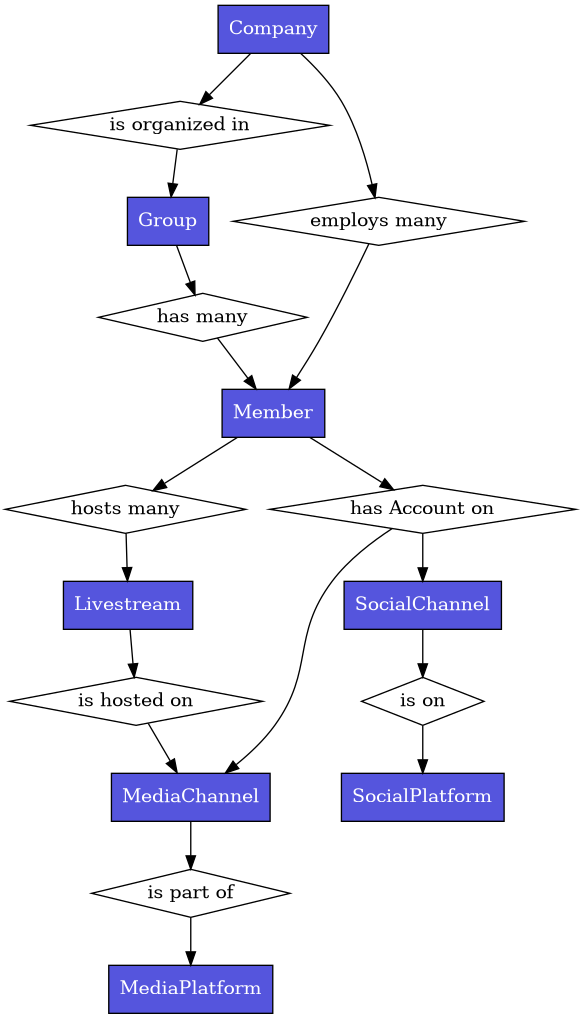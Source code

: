 @startuml entity_relations
digraph foo {

    overlap=false;

    { node [shape=box style=filled fillcolor="#5555dd" fontcolor="white"]
		Company Member Group Livestream SocialChannel MediaChannel SocialPlatform MediaPlatform
	}

    { node [shape=diamond]
        "is organized in" "employs many" "has many" "hosts many" "has Account on" "is on" "is part of" "is hosted on"
    }

    Company -> "is organized in" -> Group
    Company -> "employs many" -> Member

    Group -> "has many" -> Member

    Member -> "hosts many" -> Livestream
    Member -> "has Account on" -> {MediaChannel SocialChannel}

    SocialChannel -> "is on" -> SocialPlatform
    MediaChannel -> "is part of" -> MediaPlatform

    Livestream -> "is hosted on" -> MediaChannel
}
@enduml                     